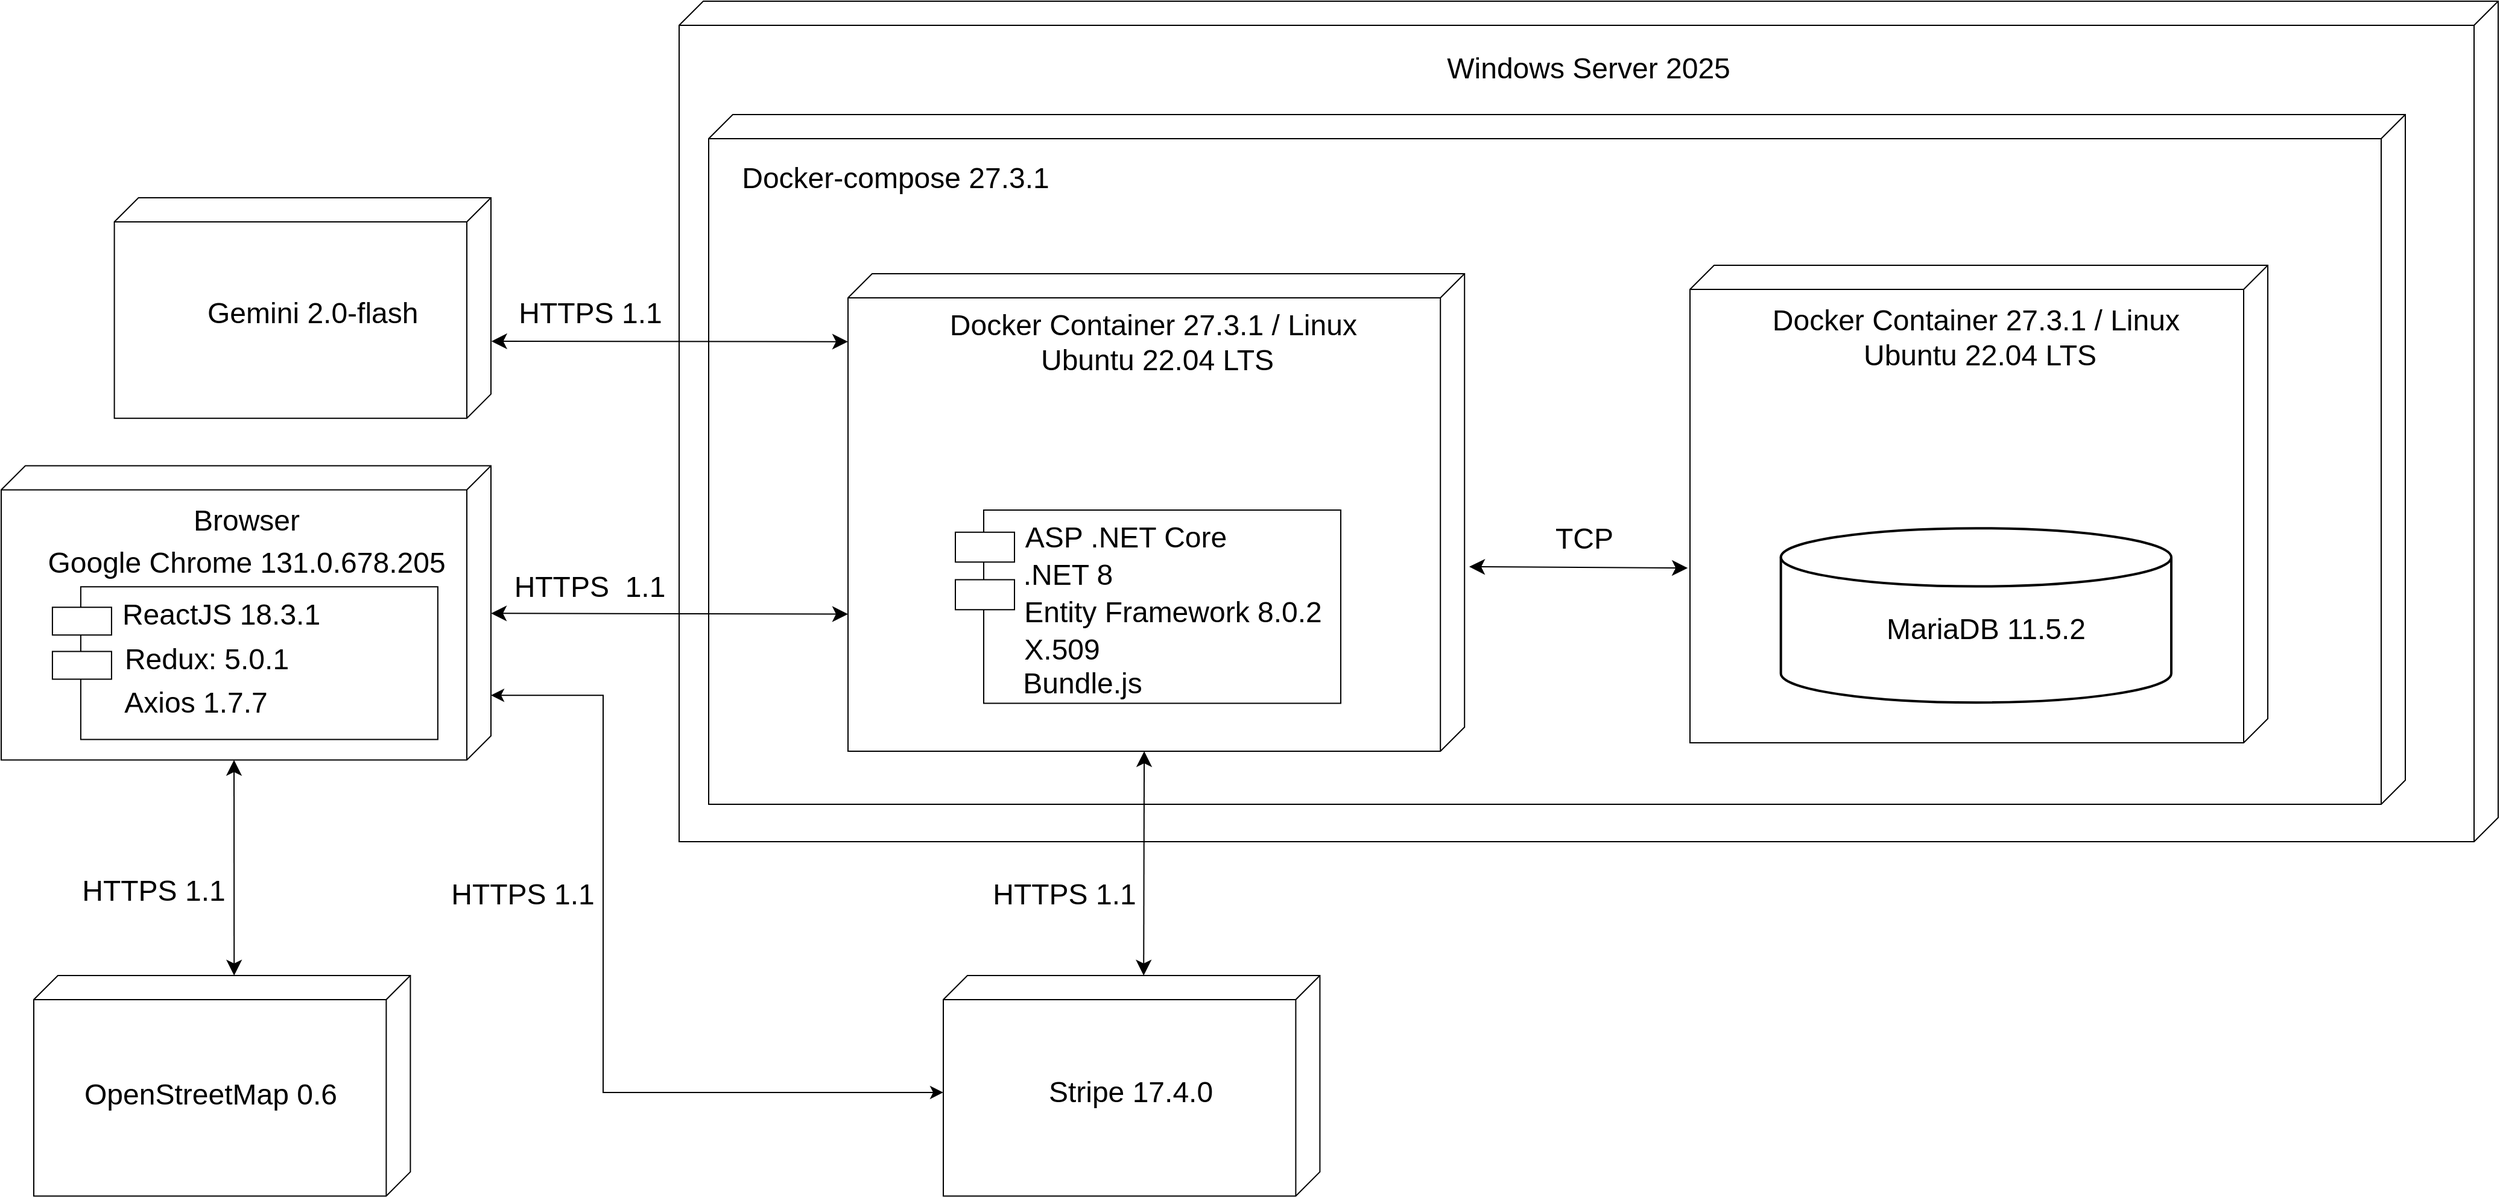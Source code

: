 <mxfile version="27.1.4">
  <diagram name="Страница — 1" id="8J1UHR_uVFIwEin5-jyG">
    <mxGraphModel dx="3777" dy="2154" grid="0" gridSize="10" guides="1" tooltips="1" connect="1" arrows="1" fold="1" page="0" pageScale="1" pageWidth="827" pageHeight="1169" math="0" shadow="0">
      <root>
        <mxCell id="0" />
        <mxCell id="1" parent="0" />
        <mxCell id="nA0-Ui3EcILYC63hEK4_-24" value="" style="shape=cube;whiteSpace=wrap;html=1;boundedLbl=1;backgroundOutline=1;darkOpacity=0;size=20;noLabel=0;shadow=0;direction=east;flipH=1;" parent="1" vertex="1">
          <mxGeometry x="117" y="10" width="452.1" height="244" as="geometry" />
        </mxCell>
        <mxCell id="nA0-Ui3EcILYC63hEK4_-11" value="&lt;br&gt;&lt;div&gt;&lt;br/&gt;&lt;/div&gt;" style="shape=cube;whiteSpace=wrap;html=1;boundedLbl=1;backgroundOutline=1;darkOpacity=0;size=20;noLabel=0;shadow=0;direction=east;flipH=1;" parent="1" vertex="1">
          <mxGeometry x="-96" y="-391" width="1508" height="697" as="geometry" />
        </mxCell>
        <mxCell id="gcMM5cCsYAQRM_Y5A-3i-26" value="&lt;br&gt;&lt;div&gt;&lt;br/&gt;&lt;/div&gt;" style="shape=cube;whiteSpace=wrap;html=1;boundedLbl=1;backgroundOutline=1;darkOpacity=0;size=20;noLabel=0;shadow=0;direction=east;flipH=1;" parent="1" vertex="1">
          <mxGeometry x="-71.5" y="-297" width="1406.5" height="572" as="geometry" />
        </mxCell>
        <mxCell id="gcMM5cCsYAQRM_Y5A-3i-27" value="&lt;span style=&quot;font-weight: 400;&quot;&gt;Docker-compose 27.3.1&lt;/span&gt;" style="text;strokeColor=none;fillColor=none;html=1;fontSize=24;fontStyle=1;verticalAlign=middle;align=center;" parent="1" vertex="1">
          <mxGeometry x="33" y="-264" width="100" height="40" as="geometry" />
        </mxCell>
        <mxCell id="RzY-j4tmtQSygtIVZ8jP-14" value="&lt;span style=&quot;font-weight: 400;&quot;&gt;TCP&lt;/span&gt;" style="text;strokeColor=none;fillColor=none;html=1;fontSize=24;fontStyle=1;verticalAlign=middle;align=center;" parent="1" vertex="1">
          <mxGeometry x="604" y="35.39" width="100" height="40" as="geometry" />
        </mxCell>
        <mxCell id="nA0-Ui3EcILYC63hEK4_-1" value="" style="shape=cube;whiteSpace=wrap;html=1;boundedLbl=1;backgroundOutline=1;darkOpacity=0;size=20;noLabel=0;shadow=0;direction=east;flipH=1;" parent="1" vertex="1">
          <mxGeometry x="-658" y="-5.74" width="406" height="244" as="geometry" />
        </mxCell>
        <mxCell id="nA0-Ui3EcILYC63hEK4_-2" value="&lt;span style=&quot;font-weight: 400;&quot;&gt;Browser&lt;/span&gt;" style="text;strokeColor=none;fillColor=none;html=1;fontSize=24;fontStyle=1;verticalAlign=middle;align=center;" parent="1" vertex="1">
          <mxGeometry x="-505" y="20.26" width="100" height="40" as="geometry" />
        </mxCell>
        <mxCell id="nA0-Ui3EcILYC63hEK4_-3" value="&lt;span style=&quot;font-weight: 400;&quot;&gt;Google Chrome&amp;nbsp;131.0.678.205&lt;/span&gt;" style="text;strokeColor=none;fillColor=none;html=1;fontSize=24;fontStyle=1;verticalAlign=middle;align=center;" parent="1" vertex="1">
          <mxGeometry x="-505" y="54.65" width="100" height="40" as="geometry" />
        </mxCell>
        <mxCell id="nA0-Ui3EcILYC63hEK4_-4" value="" style="group" parent="1" vertex="1" connectable="0">
          <mxGeometry x="-615.54" y="94.65" width="319.49" height="126.61" as="geometry" />
        </mxCell>
        <mxCell id="nA0-Ui3EcILYC63hEK4_-5" value="&lt;span style=&quot;color: rgba(0, 0, 0, 0); font-family: monospace; font-size: 0px; text-align: start;&quot;&gt;%3CmxGraphModel%3E%3Croot%3E%3CmxCell%20id%3D%220%22%2F%3E%3CmxCell%20id%3D%221%22%20parent%3D%220%22%2F%3E%3CmxCell%20id%3D%222%22%20value%3D%22%26lt%3Bspan%20style%3D%26quot%3Bfont-weight%3A%20400%3B%26quot%3B%26gt%3BDocker-compose%26lt%3B%2Fspan%26gt%3B%22%20style%3D%22text%3BstrokeColor%3Dnone%3BfillColor%3Dnone%3Bhtml%3D1%3BfontSize%3D24%3BfontStyle%3D1%3BverticalAlign%3Dmiddle%3Balign%3Dcenter%3B%22%20vertex%3D%221%22%20parent%3D%221%22%3E%3CmxGeometry%20x%3D%22-14%22%20y%3D%22-594%22%20width%3D%22100%22%20height%3D%2240%22%20as%3D%22geometry%22%2F%3E%3C%2FmxCell%3E%3C%2Froot%3E%3C%2FmxGraphModel%3E&lt;/span&gt;" style="verticalLabelPosition=bottom;verticalAlign=top;html=1;shape=mxgraph.basic.rect;fillColor2=none;strokeWidth=1;size=20;indent=5;" parent="nA0-Ui3EcILYC63hEK4_-4" vertex="1">
          <mxGeometry x="23.49" width="296" height="126.61" as="geometry" />
        </mxCell>
        <mxCell id="nA0-Ui3EcILYC63hEK4_-6" value="" style="verticalLabelPosition=bottom;verticalAlign=top;html=1;shape=mxgraph.basic.rect;fillColor2=none;strokeWidth=1;size=20;indent=5;" parent="nA0-Ui3EcILYC63hEK4_-4" vertex="1">
          <mxGeometry y="17" width="49" height="23" as="geometry" />
        </mxCell>
        <mxCell id="nA0-Ui3EcILYC63hEK4_-7" value="" style="verticalLabelPosition=bottom;verticalAlign=top;html=1;shape=mxgraph.basic.rect;fillColor2=none;strokeWidth=1;size=20;indent=5;" parent="nA0-Ui3EcILYC63hEK4_-4" vertex="1">
          <mxGeometry y="53.61" width="49" height="23" as="geometry" />
        </mxCell>
        <mxCell id="nA0-Ui3EcILYC63hEK4_-8" value="&lt;span style=&quot;font-weight: 400;&quot;&gt;Axios 1.7.7&lt;/span&gt;" style="text;strokeColor=none;fillColor=none;html=1;fontSize=24;fontStyle=1;verticalAlign=middle;align=center;" parent="nA0-Ui3EcILYC63hEK4_-4" vertex="1">
          <mxGeometry x="68.49" y="76.61" width="100" height="40" as="geometry" />
        </mxCell>
        <mxCell id="nA0-Ui3EcILYC63hEK4_-9" value="&lt;span style=&quot;font-weight: 400;&quot;&gt;Redux: 5.0.1&lt;/span&gt;" style="text;strokeColor=none;fillColor=none;html=1;fontSize=24;fontStyle=1;verticalAlign=middle;align=center;" parent="nA0-Ui3EcILYC63hEK4_-4" vertex="1">
          <mxGeometry x="77.54" y="40" width="100" height="40" as="geometry" />
        </mxCell>
        <mxCell id="nA0-Ui3EcILYC63hEK4_-10" value="&lt;span style=&quot;font-weight: 400;&quot;&gt;ReactJS 18.3.1&lt;/span&gt;" style="text;strokeColor=none;fillColor=none;html=1;fontSize=24;fontStyle=1;verticalAlign=middle;align=center;" parent="nA0-Ui3EcILYC63hEK4_-4" vertex="1">
          <mxGeometry x="89.49" y="3.61" width="100" height="40" as="geometry" />
        </mxCell>
        <mxCell id="nA0-Ui3EcILYC63hEK4_-12" value="&lt;font style=&quot;font-size: 24px;&quot;&gt;Windows Server 2025&lt;/font&gt;" style="text;html=1;align=center;verticalAlign=middle;whiteSpace=wrap;rounded=0;" parent="1" vertex="1">
          <mxGeometry x="516" y="-350" width="284" height="30" as="geometry" />
        </mxCell>
        <mxCell id="gcMM5cCsYAQRM_Y5A-3i-72" value="" style="shape=cube;whiteSpace=wrap;html=1;boundedLbl=1;backgroundOutline=1;darkOpacity=0;size=20;noLabel=0;shadow=0;direction=east;flipH=1;" parent="1" vertex="1">
          <mxGeometry x="44" y="-165" width="511.1" height="396" as="geometry" />
        </mxCell>
        <mxCell id="gcMM5cCsYAQRM_Y5A-3i-60" value="&lt;span style=&quot;font-weight: 400;&quot;&gt;Docker Container 27.3.1 /&amp;nbsp;&lt;/span&gt;&lt;span style=&quot;font-weight: 400;&quot;&gt;Linux&amp;nbsp;&lt;/span&gt;&lt;div&gt;&lt;span style=&quot;font-weight: 400;&quot;&gt;Ubuntu 22.04 LTS&lt;/span&gt;&lt;/div&gt;" style="text;strokeColor=none;fillColor=none;html=1;fontSize=24;fontStyle=1;verticalAlign=middle;align=center;" parent="1" vertex="1">
          <mxGeometry x="249.55" y="-130.0" width="100" height="43.131" as="geometry" />
        </mxCell>
        <mxCell id="gcMM5cCsYAQRM_Y5A-3i-63" value="&lt;span style=&quot;color: rgba(0, 0, 0, 0); font-family: monospace; font-size: 0px; text-align: start;&quot;&gt;%3CmxGraphModel%3E%3Croot%3E%3CmxCell%20id%3D%220%22%2F%3E%3CmxCell%20id%3D%221%22%20parent%3D%220%22%2F%3E%3CmxCell%20id%3D%222%22%20value%3D%22%26lt%3Bspan%20style%3D%26quot%3Bfont-weight%3A%20400%3B%26quot%3B%26gt%3BDocker-compose%26lt%3B%2Fspan%26gt%3B%22%20style%3D%22text%3BstrokeColor%3Dnone%3BfillColor%3Dnone%3Bhtml%3D1%3BfontSize%3D24%3BfontStyle%3D1%3BverticalAlign%3Dmiddle%3Balign%3Dcenter%3B%22%20vertex%3D%221%22%20parent%3D%221%22%3E%3CmxGeometry%20x%3D%22-14%22%20y%3D%22-594%22%20width%3D%22100%22%20height%3D%2240%22%20as%3D%22geometry%22%2F%3E%3C%2FmxCell%3E%3C%2Froot%3E%3C%2FmxGraphModel%3E&lt;/span&gt;" style="verticalLabelPosition=bottom;verticalAlign=top;html=1;shape=mxgraph.basic.rect;fillColor2=none;strokeWidth=1;size=20;indent=5;" parent="1" vertex="1">
          <mxGeometry x="156.49" y="31.0" width="296" height="160.27" as="geometry" />
        </mxCell>
        <mxCell id="gcMM5cCsYAQRM_Y5A-3i-64" value="" style="verticalLabelPosition=bottom;verticalAlign=top;html=1;shape=mxgraph.basic.rect;fillColor2=none;strokeWidth=1;size=20;indent=5;" parent="1" vertex="1">
          <mxGeometry x="133" y="49.334" width="49" height="24.801" as="geometry" />
        </mxCell>
        <mxCell id="gcMM5cCsYAQRM_Y5A-3i-65" value="" style="verticalLabelPosition=bottom;verticalAlign=top;html=1;shape=mxgraph.basic.rect;fillColor2=none;strokeWidth=1;size=20;indent=5;" parent="1" vertex="1">
          <mxGeometry x="133" y="88.81" width="49" height="24.801" as="geometry" />
        </mxCell>
        <mxCell id="nA0-Ui3EcILYC63hEK4_-40" value="" style="shape=cube;whiteSpace=wrap;html=1;boundedLbl=1;backgroundOutline=1;darkOpacity=0;size=20;noLabel=0;shadow=0;direction=east;flipH=1;" parent="1" vertex="1">
          <mxGeometry x="742" y="-172" width="479" height="396" as="geometry" />
        </mxCell>
        <mxCell id="RzY-j4tmtQSygtIVZ8jP-12" value="" style="group" parent="1" vertex="1" connectable="0">
          <mxGeometry x="718" y="20.61" width="423" height="341.58" as="geometry" />
        </mxCell>
        <mxCell id="gcMM5cCsYAQRM_Y5A-3i-2" value="" style="strokeWidth=2;html=1;shape=mxgraph.flowchart.database;whiteSpace=wrap;" parent="RzY-j4tmtQSygtIVZ8jP-12" vertex="1">
          <mxGeometry x="99.34" y="25.48" width="323.66" height="144.52" as="geometry" />
        </mxCell>
        <mxCell id="RzY-j4tmtQSygtIVZ8jP-6" value="&lt;blockquote style=&quot;margin: 0 0 0 40px; border: none; padding: 0px;&quot;&gt;&lt;span style=&quot;font-weight: 400;&quot;&gt;MariaDB 11.5.2&lt;/span&gt;&lt;/blockquote&gt;" style="text;strokeColor=none;fillColor=none;html=1;fontSize=24;fontStyle=1;verticalAlign=middle;align=center;" parent="RzY-j4tmtQSygtIVZ8jP-12" vertex="1">
          <mxGeometry x="210.004" y="97.996" width="77.291" height="22.343" as="geometry" />
        </mxCell>
        <mxCell id="nA0-Ui3EcILYC63hEK4_-46" style="rounded=0;orthogonalLoop=1;jettySize=auto;html=1;endArrow=classic;endFill=1;startArrow=classic;startFill=1;endSize=10;startSize=10;" parent="1" source="nA0-Ui3EcILYC63hEK4_-1" edge="1">
          <mxGeometry relative="1" as="geometry">
            <mxPoint x="44" y="117.26" as="targetPoint" />
          </mxGeometry>
        </mxCell>
        <mxCell id="nA0-Ui3EcILYC63hEK4_-48" value="&lt;font style=&quot;font-size: 24px;&quot;&gt;HTTPS&amp;nbsp; 1.1&lt;/font&gt;" style="text;html=1;align=center;verticalAlign=middle;whiteSpace=wrap;rounded=0;" parent="1" vertex="1">
          <mxGeometry x="-238" y="80.08" width="135.6" height="30" as="geometry" />
        </mxCell>
        <mxCell id="nA0-Ui3EcILYC63hEK4_-50" style="rounded=0;orthogonalLoop=1;jettySize=auto;html=1;entryX=1.004;entryY=0.634;entryDx=0;entryDy=0;entryPerimeter=0;endSize=10;startSize=10;startArrow=classic;startFill=1;" parent="1" target="nA0-Ui3EcILYC63hEK4_-40" edge="1">
          <mxGeometry relative="1" as="geometry">
            <mxPoint x="559" y="78" as="sourcePoint" />
          </mxGeometry>
        </mxCell>
        <mxCell id="TDa4z69N_0sCTk_hAj0a-44" value="" style="shape=cube;whiteSpace=wrap;html=1;boundedLbl=1;backgroundOutline=1;darkOpacity=0;size=20;noLabel=0;shadow=0;direction=east;flipH=1;" parent="1" vertex="1">
          <mxGeometry x="123" y="417" width="312.2" height="182.84" as="geometry" />
        </mxCell>
        <mxCell id="TDa4z69N_0sCTk_hAj0a-45" value="&lt;blockquote style=&quot;margin: 0 0 0 40px; border: none; padding: 0px;&quot;&gt;&lt;span style=&quot;font-weight: 400;&quot;&gt;Stripe 17.&lt;/span&gt;&lt;span style=&quot;font-weight: 400; background-color: transparent; color: light-dark(rgb(0, 0, 0), rgb(255, 255, 255));&quot;&gt;4.0&lt;/span&gt;&lt;/blockquote&gt;" style="text;strokeColor=none;fillColor=none;html=1;fontSize=24;fontStyle=1;verticalAlign=middle;align=center;" parent="1" vertex="1">
          <mxGeometry x="123" y="492.37" width="269" height="43.13" as="geometry" />
        </mxCell>
        <mxCell id="TDa4z69N_0sCTk_hAj0a-46" style="rounded=0;orthogonalLoop=1;jettySize=auto;html=1;endArrow=classic;endFill=1;startArrow=classic;startFill=1;endSize=10;startSize=10;entryX=0;entryY=0;entryDx=265.55;entryDy=396;entryPerimeter=0;exitX=0;exitY=0;exitDx=146.1;exitDy=0;exitPerimeter=0;" parent="1" source="TDa4z69N_0sCTk_hAj0a-44" target="gcMM5cCsYAQRM_Y5A-3i-72" edge="1">
          <mxGeometry relative="1" as="geometry">
            <mxPoint x="-251.8" y="479" as="sourcePoint" />
            <mxPoint x="74.336" y="479.198" as="targetPoint" />
          </mxGeometry>
        </mxCell>
        <mxCell id="lEqDUExAr_G7bIhA3_n9-3" value="" style="shape=cube;whiteSpace=wrap;html=1;boundedLbl=1;backgroundOutline=1;darkOpacity=0;size=20;noLabel=0;shadow=0;direction=east;flipH=1;" parent="1" vertex="1">
          <mxGeometry x="-564.2" y="-228.0" width="312.2" height="182.84" as="geometry" />
        </mxCell>
        <mxCell id="lEqDUExAr_G7bIhA3_n9-4" value="&lt;blockquote style=&quot;margin: 0 0 0 40px; border: none; padding: 0px;&quot;&gt;&lt;span style=&quot;font-weight: 400;&quot;&gt;Gemini 2.0-flash&lt;/span&gt;&lt;/blockquote&gt;" style="text;strokeColor=none;fillColor=none;html=1;fontSize=24;fontStyle=1;verticalAlign=middle;align=left;" parent="1" vertex="1">
          <mxGeometry x="-528.8" y="-153.63" width="92" height="43.13" as="geometry" />
        </mxCell>
        <mxCell id="lEqDUExAr_G7bIhA3_n9-5" style="rounded=0;orthogonalLoop=1;jettySize=auto;html=1;endArrow=classic;endFill=1;startArrow=classic;startFill=1;endSize=10;startSize=10;exitX=-0.001;exitY=0.651;exitDx=0;exitDy=0;exitPerimeter=0;" parent="1" source="lEqDUExAr_G7bIhA3_n9-3" edge="1">
          <mxGeometry relative="1" as="geometry">
            <mxPoint x="-248" y="-109" as="sourcePoint" />
            <mxPoint x="44" y="-108.67" as="targetPoint" />
          </mxGeometry>
        </mxCell>
        <mxCell id="lEqDUExAr_G7bIhA3_n9-6" value="&lt;font style=&quot;font-size: 24px;&quot;&gt;HTTPS 1.1&lt;/font&gt;" style="text;html=1;align=center;verticalAlign=middle;whiteSpace=wrap;rounded=0;" parent="1" vertex="1">
          <mxGeometry x="-234" y="-147.06" width="129" height="30" as="geometry" />
        </mxCell>
        <mxCell id="u1euAwldg8TamIDWGlKb-4" value="&lt;span style=&quot;font-weight: 400;&quot;&gt;Docker Container 27.3.1 /&amp;nbsp;&lt;/span&gt;&lt;span style=&quot;font-weight: 400;&quot;&gt;Linux&amp;nbsp;&lt;/span&gt;&lt;div&gt;&lt;span style=&quot;font-weight: 400;&quot;&gt;Ubuntu 22.04 LTS&lt;/span&gt;&lt;/div&gt;" style="text;strokeColor=none;fillColor=none;html=1;fontSize=24;fontStyle=1;verticalAlign=middle;align=center;" parent="1" vertex="1">
          <mxGeometry x="931.5" y="-134" width="100" height="43.131" as="geometry" />
        </mxCell>
        <mxCell id="gcMM5cCsYAQRM_Y5A-3i-66" value="&lt;blockquote style=&quot;margin: 0 0 0 40px; border: none; padding: 0px;&quot;&gt;&lt;span style=&quot;font-weight: 400;&quot;&gt;ASP .NET Core&lt;/span&gt;&lt;/blockquote&gt;" style="text;strokeColor=none;fillColor=none;html=1;fontSize=24;fontStyle=1;verticalAlign=middle;align=center;" parent="1" vertex="1">
          <mxGeometry x="204.0" y="32.783" width="100" height="43.131" as="geometry" />
        </mxCell>
        <mxCell id="gcMM5cCsYAQRM_Y5A-3i-67" value="&lt;span style=&quot;font-weight: 400;&quot;&gt;.NET 8&lt;/span&gt;" style="text;strokeColor=none;fillColor=none;html=1;fontSize=24;fontStyle=1;verticalAlign=middle;align=center;" parent="1" vertex="1">
          <mxGeometry x="176.0" y="63.084" width="100" height="43.131" as="geometry" />
        </mxCell>
        <mxCell id="gcMM5cCsYAQRM_Y5A-3i-68" value="&lt;span style=&quot;font-weight: 400;&quot;&gt;Entity Framework 8.0.2&lt;/span&gt;" style="text;strokeColor=none;fillColor=none;html=1;fontSize=24;fontStyle=1;verticalAlign=middle;align=center;" parent="1" vertex="1">
          <mxGeometry x="263.0" y="94.613" width="100" height="43.131" as="geometry" />
        </mxCell>
        <mxCell id="tgBLUKYaitHxNRPMTOz2-2" value="&lt;span style=&quot;font-weight: 400;&quot;&gt;X.509&lt;/span&gt;" style="text;strokeColor=none;fillColor=none;html=1;fontSize=24;fontStyle=1;verticalAlign=middle;align=center;" parent="1" vertex="1">
          <mxGeometry x="171.3" y="125.203" width="100" height="43.131" as="geometry" />
        </mxCell>
        <mxCell id="33wMSBF-76l6xUe3oH2e-1" value="&lt;font style=&quot;font-size: 24px;&quot;&gt;HTTPS 1.1&lt;/font&gt;" style="text;html=1;align=center;verticalAlign=middle;whiteSpace=wrap;rounded=0;" parent="1" vertex="1">
          <mxGeometry x="159" y="335" width="129" height="30" as="geometry" />
        </mxCell>
        <mxCell id="33wMSBF-76l6xUe3oH2e-5" value="" style="shape=cube;whiteSpace=wrap;html=1;boundedLbl=1;backgroundOutline=1;darkOpacity=0;size=20;noLabel=0;shadow=0;direction=east;flipH=1;" parent="1" vertex="1">
          <mxGeometry x="-631.0" y="417" width="312.2" height="182.84" as="geometry" />
        </mxCell>
        <mxCell id="33wMSBF-76l6xUe3oH2e-6" style="rounded=0;orthogonalLoop=1;jettySize=auto;html=1;endArrow=classic;endFill=1;startArrow=classic;startFill=1;endSize=10;startSize=10;exitX=0;exitY=0;exitDx=146.1;exitDy=0;exitPerimeter=0;entryX=0;entryY=0;entryDx=213;entryDy=244;entryPerimeter=0;" parent="1" source="33wMSBF-76l6xUe3oH2e-5" target="nA0-Ui3EcILYC63hEK4_-1" edge="1">
          <mxGeometry relative="1" as="geometry">
            <mxPoint x="-821" y="129.0" as="sourcePoint" />
            <mxPoint x="-658" y="129" as="targetPoint" />
          </mxGeometry>
        </mxCell>
        <mxCell id="33wMSBF-76l6xUe3oH2e-7" value="&lt;font style=&quot;font-size: 24px;&quot;&gt;HTTPS 1.1&lt;/font&gt;" style="text;html=1;align=center;verticalAlign=middle;whiteSpace=wrap;rounded=0;" parent="1" vertex="1">
          <mxGeometry x="-596" y="332.19" width="129" height="30" as="geometry" />
        </mxCell>
        <mxCell id="33wMSBF-76l6xUe3oH2e-8" value="&lt;blockquote style=&quot;margin: 0 0 0 40px; border: none; padding: 0px;&quot;&gt;&lt;span style=&quot;font-weight: 400;&quot;&gt;OpenStreetMap 0.6&lt;/span&gt;&lt;/blockquote&gt;" style="text;strokeColor=none;fillColor=none;html=1;fontSize=24;fontStyle=1;verticalAlign=middle;align=left;" parent="1" vertex="1">
          <mxGeometry x="-630.8" y="494.21" width="290" height="43.13" as="geometry" />
        </mxCell>
        <mxCell id="DTJj2VyRe2DUwXdU1-Mm-1" value="&lt;span style=&quot;font-weight: 400;&quot;&gt;Bundle.js&lt;/span&gt;" style="text;strokeColor=none;fillColor=none;html=1;fontSize=24;fontStyle=1;verticalAlign=middle;align=center;" parent="1" vertex="1">
          <mxGeometry x="188" y="153.1" width="100" height="43.131" as="geometry" />
        </mxCell>
        <mxCell id="i3xWDJplZsQP2kvhle6C-1" style="edgeStyle=orthogonalEdgeStyle;rounded=0;orthogonalLoop=1;jettySize=auto;html=1;entryX=0;entryY=0.78;entryDx=0;entryDy=0;entryPerimeter=0;fontSize=12;startSize=8;endSize=8;startArrow=classic;startFill=1;" parent="1" source="TDa4z69N_0sCTk_hAj0a-45" target="nA0-Ui3EcILYC63hEK4_-1" edge="1">
          <mxGeometry relative="1" as="geometry">
            <Array as="points">
              <mxPoint x="-159" y="514" />
              <mxPoint x="-159" y="184" />
            </Array>
          </mxGeometry>
        </mxCell>
        <mxCell id="i3xWDJplZsQP2kvhle6C-3" value="&lt;font style=&quot;font-size: 24px;&quot;&gt;HTTPS 1.1&lt;/font&gt;" style="text;html=1;align=center;verticalAlign=middle;whiteSpace=wrap;rounded=0;" parent="1" vertex="1">
          <mxGeometry x="-290" y="335" width="129" height="30" as="geometry" />
        </mxCell>
      </root>
    </mxGraphModel>
  </diagram>
</mxfile>
